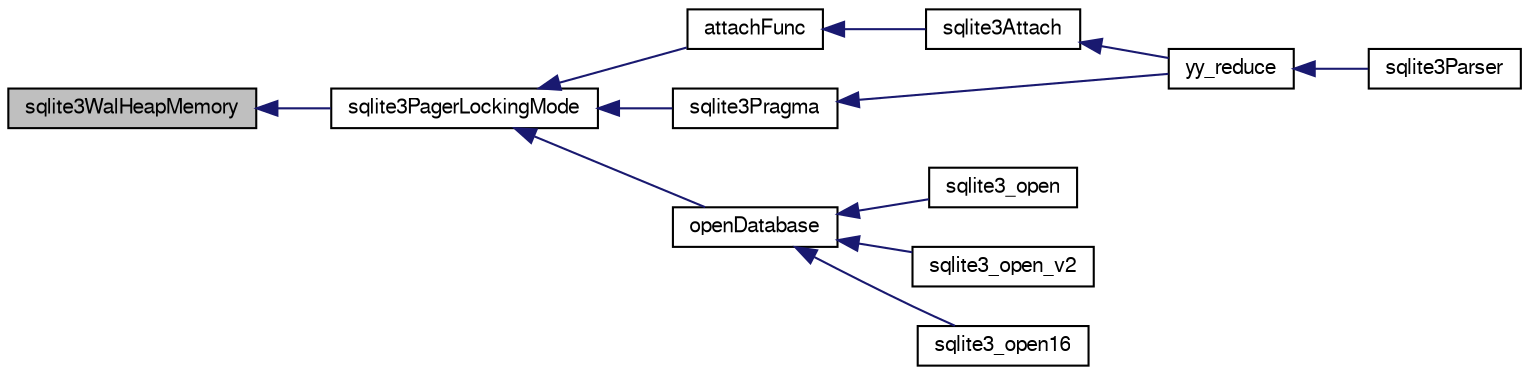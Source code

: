 digraph "sqlite3WalHeapMemory"
{
  edge [fontname="FreeSans",fontsize="10",labelfontname="FreeSans",labelfontsize="10"];
  node [fontname="FreeSans",fontsize="10",shape=record];
  rankdir="LR";
  Node813325 [label="sqlite3WalHeapMemory",height=0.2,width=0.4,color="black", fillcolor="grey75", style="filled", fontcolor="black"];
  Node813325 -> Node813326 [dir="back",color="midnightblue",fontsize="10",style="solid",fontname="FreeSans"];
  Node813326 [label="sqlite3PagerLockingMode",height=0.2,width=0.4,color="black", fillcolor="white", style="filled",URL="$sqlite3_8c.html#a169a4fb259aab3f9681d51c17026eebb"];
  Node813326 -> Node813327 [dir="back",color="midnightblue",fontsize="10",style="solid",fontname="FreeSans"];
  Node813327 [label="attachFunc",height=0.2,width=0.4,color="black", fillcolor="white", style="filled",URL="$sqlite3_8c.html#a69cb751a7da501b9a0aa37e0d7c3eaf7"];
  Node813327 -> Node813328 [dir="back",color="midnightblue",fontsize="10",style="solid",fontname="FreeSans"];
  Node813328 [label="sqlite3Attach",height=0.2,width=0.4,color="black", fillcolor="white", style="filled",URL="$sqlite3_8c.html#ae0907fe0b43cc1b4c7e6a16213e8546f"];
  Node813328 -> Node813329 [dir="back",color="midnightblue",fontsize="10",style="solid",fontname="FreeSans"];
  Node813329 [label="yy_reduce",height=0.2,width=0.4,color="black", fillcolor="white", style="filled",URL="$sqlite3_8c.html#a7c419a9b25711c666a9a2449ef377f14"];
  Node813329 -> Node813330 [dir="back",color="midnightblue",fontsize="10",style="solid",fontname="FreeSans"];
  Node813330 [label="sqlite3Parser",height=0.2,width=0.4,color="black", fillcolor="white", style="filled",URL="$sqlite3_8c.html#a0327d71a5fabe0b6a343d78a2602e72a"];
  Node813326 -> Node813331 [dir="back",color="midnightblue",fontsize="10",style="solid",fontname="FreeSans"];
  Node813331 [label="sqlite3Pragma",height=0.2,width=0.4,color="black", fillcolor="white", style="filled",URL="$sqlite3_8c.html#a111391370f58f8e6a6eca51fd34d62ed"];
  Node813331 -> Node813329 [dir="back",color="midnightblue",fontsize="10",style="solid",fontname="FreeSans"];
  Node813326 -> Node813332 [dir="back",color="midnightblue",fontsize="10",style="solid",fontname="FreeSans"];
  Node813332 [label="openDatabase",height=0.2,width=0.4,color="black", fillcolor="white", style="filled",URL="$sqlite3_8c.html#a6a9c3bc3a64234e863413f41db473758"];
  Node813332 -> Node813333 [dir="back",color="midnightblue",fontsize="10",style="solid",fontname="FreeSans"];
  Node813333 [label="sqlite3_open",height=0.2,width=0.4,color="black", fillcolor="white", style="filled",URL="$sqlite3_8h.html#a97ba966ed1acc38409786258268f5f71"];
  Node813332 -> Node813334 [dir="back",color="midnightblue",fontsize="10",style="solid",fontname="FreeSans"];
  Node813334 [label="sqlite3_open_v2",height=0.2,width=0.4,color="black", fillcolor="white", style="filled",URL="$sqlite3_8h.html#a140fe275b6975dc867cea50a65a217c4"];
  Node813332 -> Node813335 [dir="back",color="midnightblue",fontsize="10",style="solid",fontname="FreeSans"];
  Node813335 [label="sqlite3_open16",height=0.2,width=0.4,color="black", fillcolor="white", style="filled",URL="$sqlite3_8h.html#adbc401bb96713f32e553db32f6f3ca33"];
}
